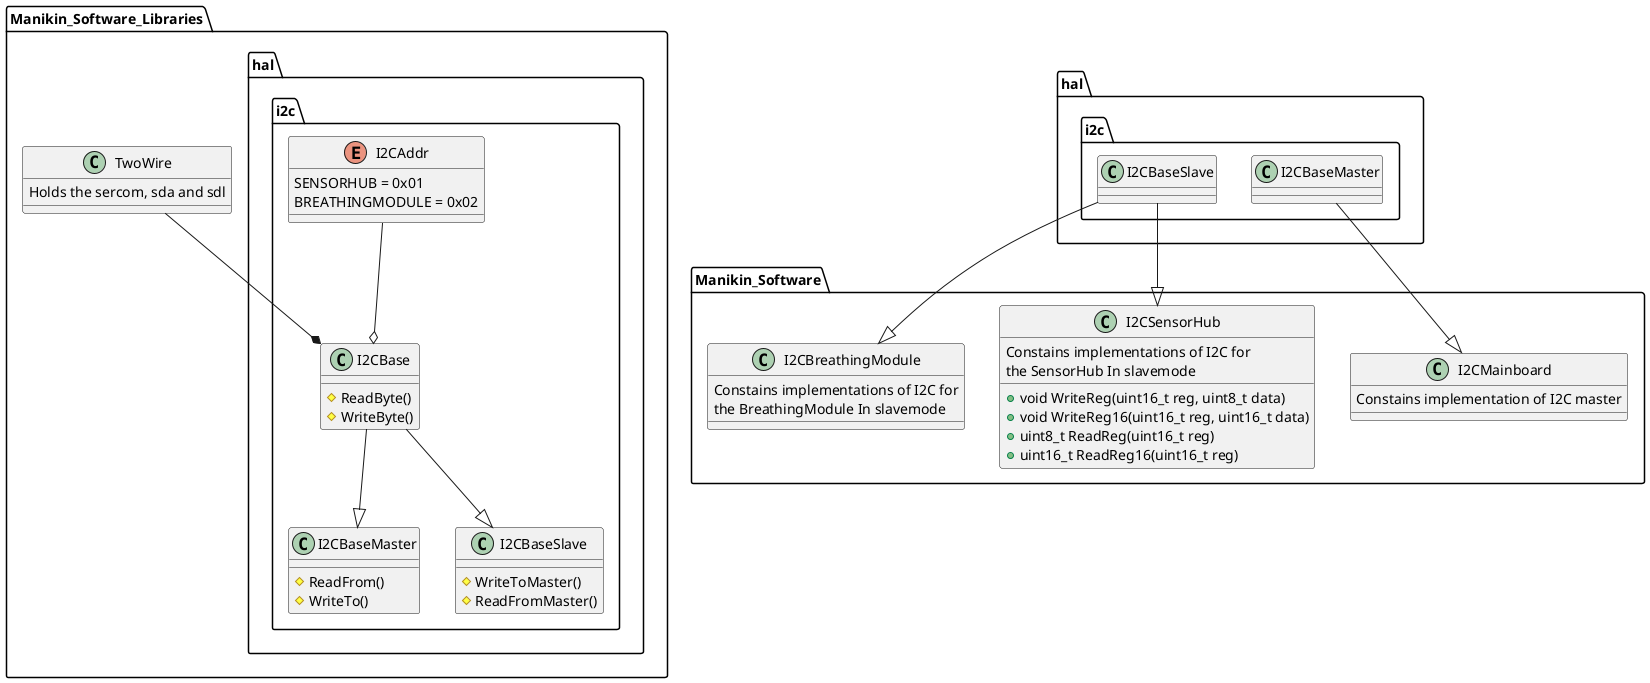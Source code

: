 @startuml I2C

set separator ::

package Manikin_Software_Libraries {
    class TwoWire {
        Holds the sercom, sda and sdl
    }
    namespace hal::i2c {
        class I2CBase{
            #ReadByte()
            #WriteByte()
        }

        class I2CBaseMaster{
            #ReadFrom()
            #WriteTo()
        }

        class I2CBaseSlave{
            #WriteToMaster()
            #ReadFromMaster()
        }

        enum I2CAddr {
            SENSORHUB = 0x01
            BREATHINGMODULE = 0x02
        }

        I2CAddr --o I2CBase
        I2CBase --|> I2CBaseSlave
        I2CBase --|> I2CBaseMaster
    }
    
    TwoWire --* hal::i2c::I2CBase
}
    
package Manikin_Software {
    class I2CMainboard {
        Constains implementation of I2C master
    }

    class I2CSensorHub {
        Constains implementations of I2C for
        the SensorHub In slavemode
        +void WriteReg(uint16_t reg, uint8_t data)
        +void WriteReg16(uint16_t reg, uint16_t data)
        +uint8_t ReadReg(uint16_t reg)
        +uint16_t ReadReg16(uint16_t reg)
    }

    class I2CBreathingModule {
        Constains implementations of I2C for
        the BreathingModule In slavemode
    }
}

hal::i2c::I2CBaseMaster --|> I2CMainboard
hal::i2c::I2CBaseSlave --|> I2CSensorHub
hal::i2c::I2CBaseSlave --|> I2CBreathingModule

@enduml